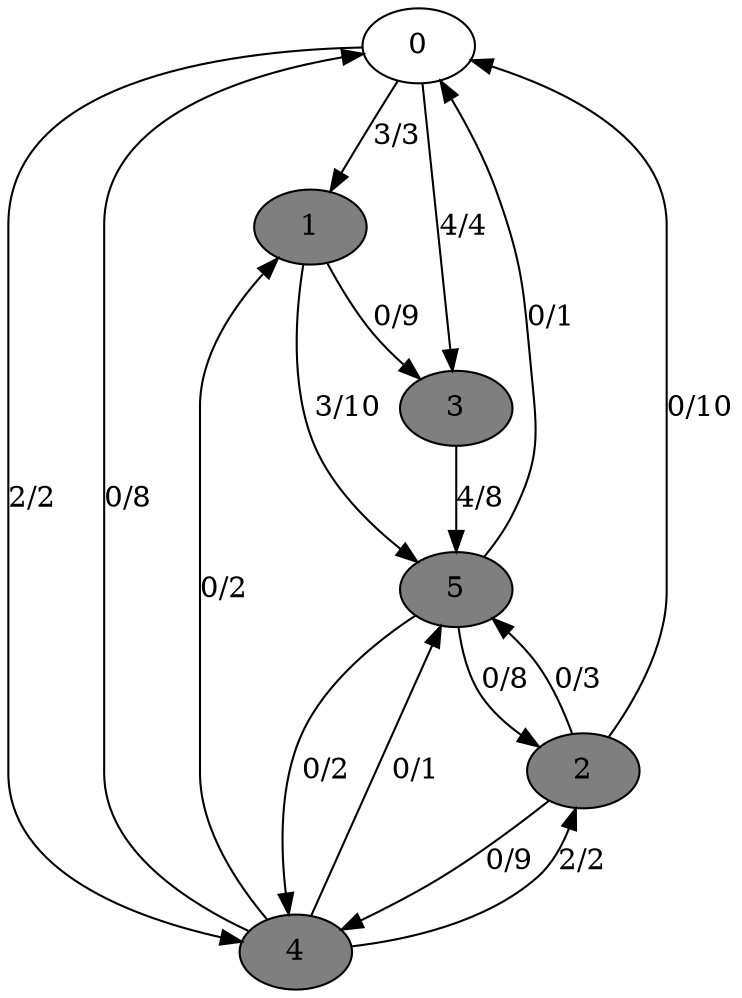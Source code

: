 digraph G {
	0[style=filled fillcolor=grey100];
	0->1[label ="3/3"] ;
	0->3[label ="4/4"] ;
	0->4[label ="2/2"] ;
	1[style=filled fillcolor=grey50];
	1->3[label ="0/9"] ;
	1->5[label ="3/10"] ;
	2[style=filled fillcolor=grey50];
	2->0[label ="0/10"] ;
	2->4[label ="0/9"] ;
	2->5[label ="0/3"] ;
	3[style=filled fillcolor=grey50];
	3->5[label ="4/8"] ;
	4[style=filled fillcolor=grey50];
	4->0[label ="0/8"] ;
	4->1[label ="0/2"] ;
	4->2[label ="2/2"] ;
	4->5[label ="0/1"] ;
	5[style=filled fillcolor=grey50];
	5->0[label ="0/1"] ;
	5->2[label ="0/8"] ;
	5->4[label ="0/2"] ;
}
